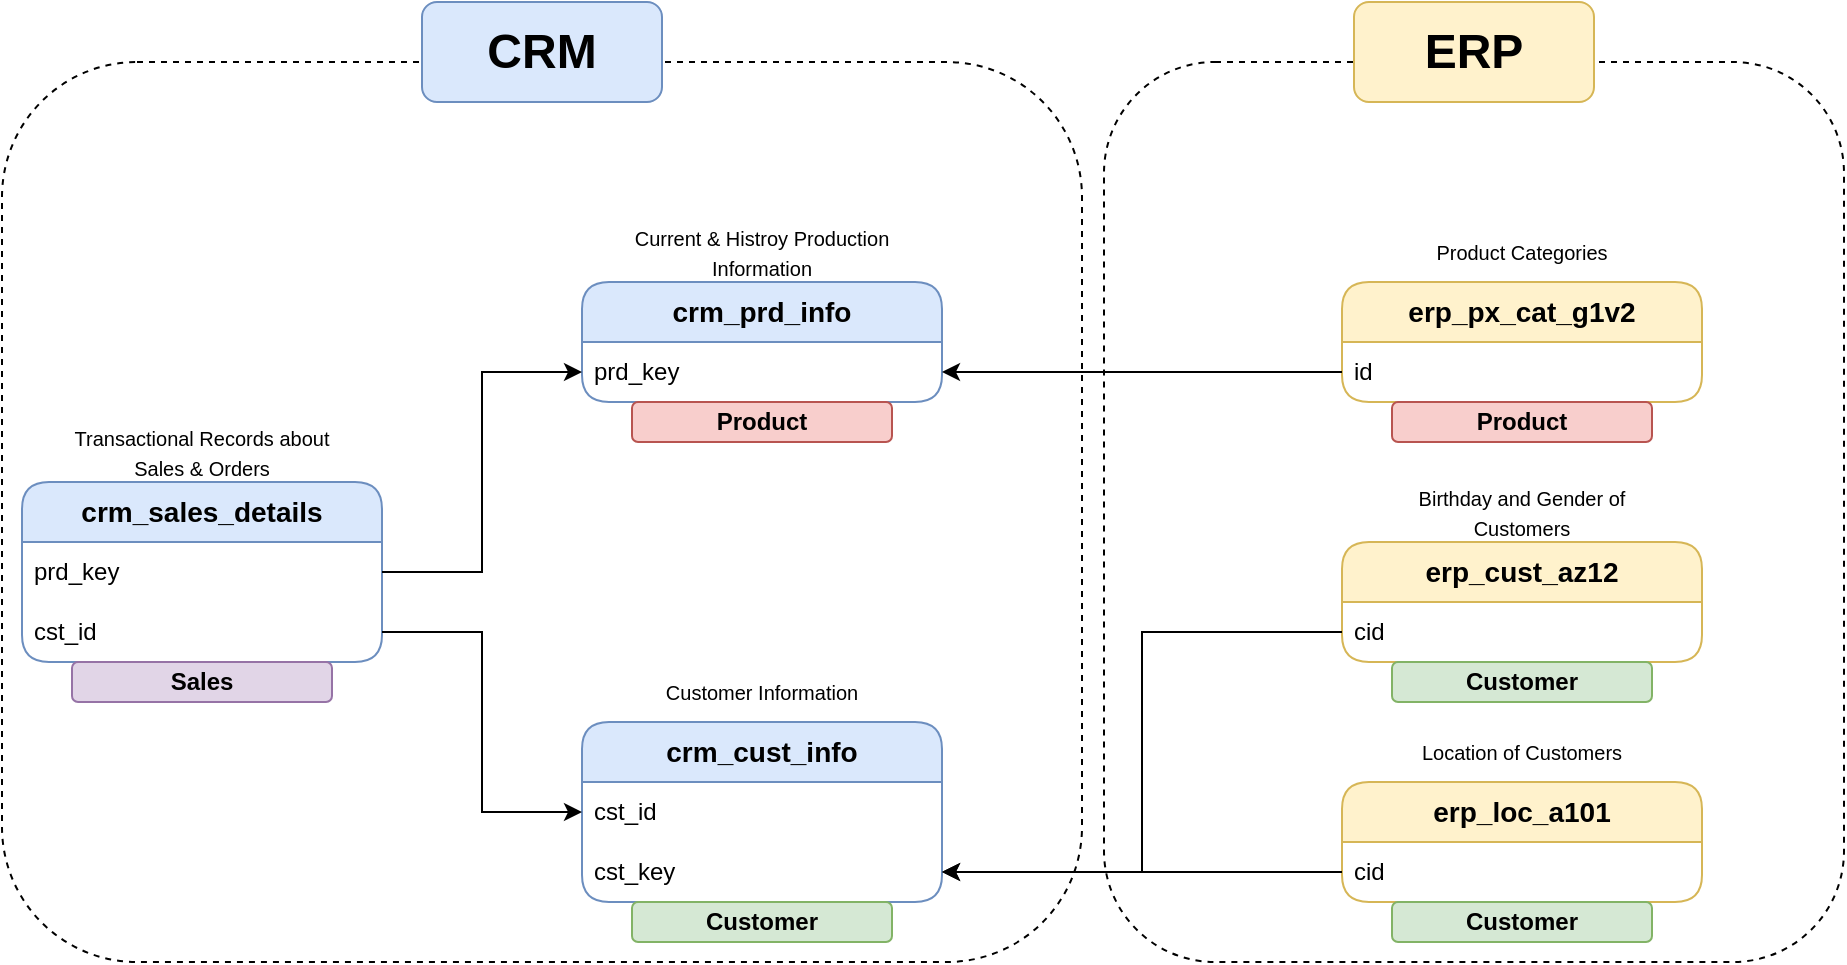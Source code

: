 <mxfile version="28.0.6">
  <diagram name="Page-1" id="qQ0YdHa7n-M26z1mvwUp">
    <mxGraphModel dx="1426" dy="841" grid="1" gridSize="10" guides="1" tooltips="1" connect="1" arrows="1" fold="1" page="0" pageScale="1" pageWidth="850" pageHeight="1100" math="0" shadow="0">
      <root>
        <mxCell id="0" />
        <mxCell id="1" parent="0" />
        <mxCell id="YhMfxbLQYq7M46aQQ9Mp-1" value="&lt;b&gt;&lt;font style=&quot;font-size: 14px;&quot;&gt;crm_cust_info&lt;/font&gt;&lt;/b&gt;" style="swimlane;fontStyle=0;childLayout=stackLayout;horizontal=1;startSize=30;horizontalStack=0;resizeParent=1;resizeParentMax=0;resizeLast=0;collapsible=1;marginBottom=0;whiteSpace=wrap;html=1;fillColor=#dae8fc;strokeColor=#6c8ebf;rounded=1;" parent="1" vertex="1">
          <mxGeometry x="320" y="510" width="180" height="90" as="geometry" />
        </mxCell>
        <mxCell id="YhMfxbLQYq7M46aQQ9Mp-2" value="cst_id" style="text;strokeColor=none;fillColor=none;align=left;verticalAlign=middle;spacingLeft=4;spacingRight=4;overflow=hidden;points=[[0,0.5],[1,0.5]];portConstraint=eastwest;rotatable=0;whiteSpace=wrap;html=1;" parent="YhMfxbLQYq7M46aQQ9Mp-1" vertex="1">
          <mxGeometry y="30" width="180" height="30" as="geometry" />
        </mxCell>
        <mxCell id="YhMfxbLQYq7M46aQQ9Mp-3" value="cst_key" style="text;strokeColor=none;fillColor=none;align=left;verticalAlign=middle;spacingLeft=4;spacingRight=4;overflow=hidden;points=[[0,0.5],[1,0.5]];portConstraint=eastwest;rotatable=0;whiteSpace=wrap;html=1;" parent="YhMfxbLQYq7M46aQQ9Mp-1" vertex="1">
          <mxGeometry y="60" width="180" height="30" as="geometry" />
        </mxCell>
        <mxCell id="YhMfxbLQYq7M46aQQ9Mp-5" value="&lt;font style=&quot;font-size: 10px;&quot;&gt;Customer Information&lt;/font&gt;" style="text;html=1;align=center;verticalAlign=middle;whiteSpace=wrap;rounded=0;" parent="1" vertex="1">
          <mxGeometry x="340" y="480" width="140" height="30" as="geometry" />
        </mxCell>
        <mxCell id="YhMfxbLQYq7M46aQQ9Mp-6" value="&lt;b&gt;&lt;font style=&quot;font-size: 14px;&quot;&gt;crm_sales_details&lt;/font&gt;&lt;/b&gt;" style="swimlane;fontStyle=0;childLayout=stackLayout;horizontal=1;startSize=30;horizontalStack=0;resizeParent=1;resizeParentMax=0;resizeLast=0;collapsible=1;marginBottom=0;whiteSpace=wrap;html=1;fillColor=#dae8fc;strokeColor=#6c8ebf;rounded=1;" parent="1" vertex="1">
          <mxGeometry x="40" y="390" width="180" height="90" as="geometry" />
        </mxCell>
        <mxCell id="YhMfxbLQYq7M46aQQ9Mp-7" value="prd_key" style="text;strokeColor=none;fillColor=none;align=left;verticalAlign=middle;spacingLeft=4;spacingRight=4;overflow=hidden;points=[[0,0.5],[1,0.5]];portConstraint=eastwest;rotatable=0;whiteSpace=wrap;html=1;" parent="YhMfxbLQYq7M46aQQ9Mp-6" vertex="1">
          <mxGeometry y="30" width="180" height="30" as="geometry" />
        </mxCell>
        <mxCell id="YhMfxbLQYq7M46aQQ9Mp-8" value="cst_id" style="text;strokeColor=none;fillColor=none;align=left;verticalAlign=middle;spacingLeft=4;spacingRight=4;overflow=hidden;points=[[0,0.5],[1,0.5]];portConstraint=eastwest;rotatable=0;whiteSpace=wrap;html=1;" parent="YhMfxbLQYq7M46aQQ9Mp-6" vertex="1">
          <mxGeometry y="60" width="180" height="30" as="geometry" />
        </mxCell>
        <mxCell id="YhMfxbLQYq7M46aQQ9Mp-9" value="&lt;font style=&quot;font-size: 10px;&quot;&gt;Transactional Records about Sales &amp;amp; Orders&lt;/font&gt;" style="text;html=1;align=center;verticalAlign=middle;whiteSpace=wrap;rounded=0;" parent="1" vertex="1">
          <mxGeometry x="60" y="360" width="140" height="30" as="geometry" />
        </mxCell>
        <mxCell id="YhMfxbLQYq7M46aQQ9Mp-10" value="&lt;b&gt;&lt;font style=&quot;font-size: 14px;&quot;&gt;crm_prd_info&lt;/font&gt;&lt;/b&gt;" style="swimlane;fontStyle=0;childLayout=stackLayout;horizontal=1;startSize=30;horizontalStack=0;resizeParent=1;resizeParentMax=0;resizeLast=0;collapsible=1;marginBottom=0;whiteSpace=wrap;html=1;fillColor=#dae8fc;strokeColor=#6c8ebf;rounded=1;" parent="1" vertex="1">
          <mxGeometry x="320" y="290" width="180" height="60" as="geometry" />
        </mxCell>
        <mxCell id="YhMfxbLQYq7M46aQQ9Mp-11" value="prd_key" style="text;strokeColor=none;fillColor=none;align=left;verticalAlign=middle;spacingLeft=4;spacingRight=4;overflow=hidden;points=[[0,0.5],[1,0.5]];portConstraint=eastwest;rotatable=0;whiteSpace=wrap;html=1;" parent="YhMfxbLQYq7M46aQQ9Mp-10" vertex="1">
          <mxGeometry y="30" width="180" height="30" as="geometry" />
        </mxCell>
        <mxCell id="YhMfxbLQYq7M46aQQ9Mp-13" value="&lt;font style=&quot;font-size: 10px;&quot;&gt;Current &amp;amp; Histroy Production Information&lt;/font&gt;" style="text;html=1;align=center;verticalAlign=middle;whiteSpace=wrap;rounded=0;" parent="1" vertex="1">
          <mxGeometry x="340" y="260" width="140" height="30" as="geometry" />
        </mxCell>
        <mxCell id="YhMfxbLQYq7M46aQQ9Mp-14" style="edgeStyle=orthogonalEdgeStyle;rounded=0;orthogonalLoop=1;jettySize=auto;html=1;entryX=0;entryY=0.5;entryDx=0;entryDy=0;" parent="1" source="YhMfxbLQYq7M46aQQ9Mp-7" target="YhMfxbLQYq7M46aQQ9Mp-11" edge="1">
          <mxGeometry relative="1" as="geometry" />
        </mxCell>
        <mxCell id="YhMfxbLQYq7M46aQQ9Mp-16" style="edgeStyle=orthogonalEdgeStyle;rounded=0;orthogonalLoop=1;jettySize=auto;html=1;entryX=0;entryY=0.5;entryDx=0;entryDy=0;" parent="1" source="YhMfxbLQYq7M46aQQ9Mp-8" target="YhMfxbLQYq7M46aQQ9Mp-2" edge="1">
          <mxGeometry relative="1" as="geometry" />
        </mxCell>
        <mxCell id="YhMfxbLQYq7M46aQQ9Mp-17" value="&lt;b&gt;&lt;font style=&quot;font-size: 14px;&quot;&gt;erp_loc_a101&lt;/font&gt;&lt;/b&gt;" style="swimlane;fontStyle=0;childLayout=stackLayout;horizontal=1;startSize=30;horizontalStack=0;resizeParent=1;resizeParentMax=0;resizeLast=0;collapsible=1;marginBottom=0;whiteSpace=wrap;html=1;fillColor=#fff2cc;strokeColor=#d6b656;rounded=1;" parent="1" vertex="1">
          <mxGeometry x="700" y="540" width="180" height="60" as="geometry" />
        </mxCell>
        <mxCell id="YhMfxbLQYq7M46aQQ9Mp-18" value="cid" style="text;strokeColor=none;fillColor=none;align=left;verticalAlign=middle;spacingLeft=4;spacingRight=4;overflow=hidden;points=[[0,0.5],[1,0.5]];portConstraint=eastwest;rotatable=0;whiteSpace=wrap;html=1;" parent="YhMfxbLQYq7M46aQQ9Mp-17" vertex="1">
          <mxGeometry y="30" width="180" height="30" as="geometry" />
        </mxCell>
        <mxCell id="YhMfxbLQYq7M46aQQ9Mp-20" value="&lt;font style=&quot;font-size: 10px;&quot;&gt;Location of Customers&lt;/font&gt;" style="text;html=1;align=center;verticalAlign=middle;whiteSpace=wrap;rounded=0;" parent="1" vertex="1">
          <mxGeometry x="720" y="510" width="140" height="30" as="geometry" />
        </mxCell>
        <mxCell id="YhMfxbLQYq7M46aQQ9Mp-21" value="&lt;b&gt;&lt;font style=&quot;font-size: 14px;&quot;&gt;erp_cust_az12&lt;/font&gt;&lt;/b&gt;" style="swimlane;fontStyle=0;childLayout=stackLayout;horizontal=1;startSize=30;horizontalStack=0;resizeParent=1;resizeParentMax=0;resizeLast=0;collapsible=1;marginBottom=0;whiteSpace=wrap;html=1;fillColor=#fff2cc;strokeColor=#d6b656;rounded=1;" parent="1" vertex="1">
          <mxGeometry x="700" y="420" width="180" height="60" as="geometry" />
        </mxCell>
        <mxCell id="YhMfxbLQYq7M46aQQ9Mp-22" value="cid" style="text;strokeColor=none;fillColor=none;align=left;verticalAlign=middle;spacingLeft=4;spacingRight=4;overflow=hidden;points=[[0,0.5],[1,0.5]];portConstraint=eastwest;rotatable=0;whiteSpace=wrap;html=1;" parent="YhMfxbLQYq7M46aQQ9Mp-21" vertex="1">
          <mxGeometry y="30" width="180" height="30" as="geometry" />
        </mxCell>
        <mxCell id="YhMfxbLQYq7M46aQQ9Mp-24" value="&lt;font style=&quot;font-size: 10px;&quot;&gt;Birthday and Gender of Customers&lt;/font&gt;" style="text;html=1;align=center;verticalAlign=middle;whiteSpace=wrap;rounded=0;" parent="1" vertex="1">
          <mxGeometry x="720" y="390" width="140" height="30" as="geometry" />
        </mxCell>
        <mxCell id="YhMfxbLQYq7M46aQQ9Mp-25" value="&lt;b&gt;&lt;font style=&quot;font-size: 14px;&quot;&gt;erp_px_cat_g1v2&lt;/font&gt;&lt;/b&gt;" style="swimlane;fontStyle=0;childLayout=stackLayout;horizontal=1;startSize=30;horizontalStack=0;resizeParent=1;resizeParentMax=0;resizeLast=0;collapsible=1;marginBottom=0;whiteSpace=wrap;html=1;fillColor=#fff2cc;strokeColor=#d6b656;rounded=1;" parent="1" vertex="1">
          <mxGeometry x="700" y="290" width="180" height="60" as="geometry" />
        </mxCell>
        <mxCell id="YhMfxbLQYq7M46aQQ9Mp-26" value="id" style="text;strokeColor=none;fillColor=none;align=left;verticalAlign=middle;spacingLeft=4;spacingRight=4;overflow=hidden;points=[[0,0.5],[1,0.5]];portConstraint=eastwest;rotatable=0;whiteSpace=wrap;html=1;" parent="YhMfxbLQYq7M46aQQ9Mp-25" vertex="1">
          <mxGeometry y="30" width="180" height="30" as="geometry" />
        </mxCell>
        <mxCell id="YhMfxbLQYq7M46aQQ9Mp-27" value="&lt;font style=&quot;font-size: 10px;&quot;&gt;Product Categories&lt;/font&gt;" style="text;html=1;align=center;verticalAlign=middle;whiteSpace=wrap;rounded=0;" parent="1" vertex="1">
          <mxGeometry x="720" y="260" width="140" height="30" as="geometry" />
        </mxCell>
        <mxCell id="YhMfxbLQYq7M46aQQ9Mp-31" value="" style="rounded=1;whiteSpace=wrap;html=1;fillColor=none;dashed=1;" parent="1" vertex="1">
          <mxGeometry x="30" y="180" width="540" height="450" as="geometry" />
        </mxCell>
        <mxCell id="YhMfxbLQYq7M46aQQ9Mp-32" value="" style="rounded=1;whiteSpace=wrap;html=1;fillColor=none;dashed=1;" parent="1" vertex="1">
          <mxGeometry x="581" y="180" width="370" height="450" as="geometry" />
        </mxCell>
        <mxCell id="YhMfxbLQYq7M46aQQ9Mp-33" value="&lt;b&gt;&lt;font style=&quot;font-size: 24px;&quot;&gt;CRM&lt;/font&gt;&lt;/b&gt;" style="rounded=1;whiteSpace=wrap;html=1;fillColor=#dae8fc;strokeColor=#6c8ebf;" parent="1" vertex="1">
          <mxGeometry x="240" y="150" width="120" height="50" as="geometry" />
        </mxCell>
        <mxCell id="YhMfxbLQYq7M46aQQ9Mp-34" value="&lt;b&gt;&lt;font style=&quot;font-size: 24px;&quot;&gt;ERP&lt;/font&gt;&lt;/b&gt;" style="rounded=1;whiteSpace=wrap;html=1;fillColor=#fff2cc;strokeColor=#d6b656;" parent="1" vertex="1">
          <mxGeometry x="706" y="150" width="120" height="50" as="geometry" />
        </mxCell>
        <mxCell id="YhMfxbLQYq7M46aQQ9Mp-36" style="edgeStyle=orthogonalEdgeStyle;rounded=0;orthogonalLoop=1;jettySize=auto;html=1;entryX=1;entryY=0.5;entryDx=0;entryDy=0;" parent="1" source="YhMfxbLQYq7M46aQQ9Mp-26" target="YhMfxbLQYq7M46aQQ9Mp-11" edge="1">
          <mxGeometry relative="1" as="geometry" />
        </mxCell>
        <mxCell id="YhMfxbLQYq7M46aQQ9Mp-37" style="edgeStyle=orthogonalEdgeStyle;rounded=0;orthogonalLoop=1;jettySize=auto;html=1;entryX=1;entryY=0.5;entryDx=0;entryDy=0;" parent="1" source="YhMfxbLQYq7M46aQQ9Mp-18" target="YhMfxbLQYq7M46aQQ9Mp-3" edge="1">
          <mxGeometry relative="1" as="geometry" />
        </mxCell>
        <mxCell id="YhMfxbLQYq7M46aQQ9Mp-38" style="edgeStyle=orthogonalEdgeStyle;rounded=0;orthogonalLoop=1;jettySize=auto;html=1;entryX=1;entryY=0.5;entryDx=0;entryDy=0;" parent="1" source="YhMfxbLQYq7M46aQQ9Mp-22" target="YhMfxbLQYq7M46aQQ9Mp-3" edge="1">
          <mxGeometry relative="1" as="geometry" />
        </mxCell>
        <mxCell id="BW5uwkZBU5FjevJIlQYa-1" value="&lt;b&gt;&lt;font&gt;Product&lt;/font&gt;&lt;/b&gt;" style="rounded=1;whiteSpace=wrap;html=1;fillColor=#f8cecc;strokeColor=#b85450;" vertex="1" parent="1">
          <mxGeometry x="345" y="350" width="130" height="20" as="geometry" />
        </mxCell>
        <mxCell id="BW5uwkZBU5FjevJIlQYa-2" value="&lt;b&gt;&lt;font&gt;Product&lt;/font&gt;&lt;/b&gt;" style="rounded=1;whiteSpace=wrap;html=1;fillColor=#f8cecc;strokeColor=#b85450;" vertex="1" parent="1">
          <mxGeometry x="725" y="350" width="130" height="20" as="geometry" />
        </mxCell>
        <mxCell id="BW5uwkZBU5FjevJIlQYa-3" value="&lt;b&gt;&lt;font&gt;Customer&lt;/font&gt;&lt;/b&gt;" style="rounded=1;whiteSpace=wrap;html=1;fillColor=#d5e8d4;strokeColor=#82b366;" vertex="1" parent="1">
          <mxGeometry x="725" y="480" width="130" height="20" as="geometry" />
        </mxCell>
        <mxCell id="BW5uwkZBU5FjevJIlQYa-4" value="&lt;b&gt;&lt;font&gt;Customer&lt;/font&gt;&lt;/b&gt;" style="rounded=1;whiteSpace=wrap;html=1;fillColor=#d5e8d4;strokeColor=#82b366;" vertex="1" parent="1">
          <mxGeometry x="725" y="600" width="130" height="20" as="geometry" />
        </mxCell>
        <mxCell id="BW5uwkZBU5FjevJIlQYa-5" value="&lt;b&gt;&lt;font&gt;Customer&lt;/font&gt;&lt;/b&gt;" style="rounded=1;whiteSpace=wrap;html=1;fillColor=#d5e8d4;strokeColor=#82b366;" vertex="1" parent="1">
          <mxGeometry x="345" y="600" width="130" height="20" as="geometry" />
        </mxCell>
        <mxCell id="BW5uwkZBU5FjevJIlQYa-6" value="&lt;b&gt;&lt;font&gt;Sales&lt;/font&gt;&lt;/b&gt;" style="rounded=1;whiteSpace=wrap;html=1;fillColor=#e1d5e7;strokeColor=#9673a6;" vertex="1" parent="1">
          <mxGeometry x="65" y="480" width="130" height="20" as="geometry" />
        </mxCell>
      </root>
    </mxGraphModel>
  </diagram>
</mxfile>
